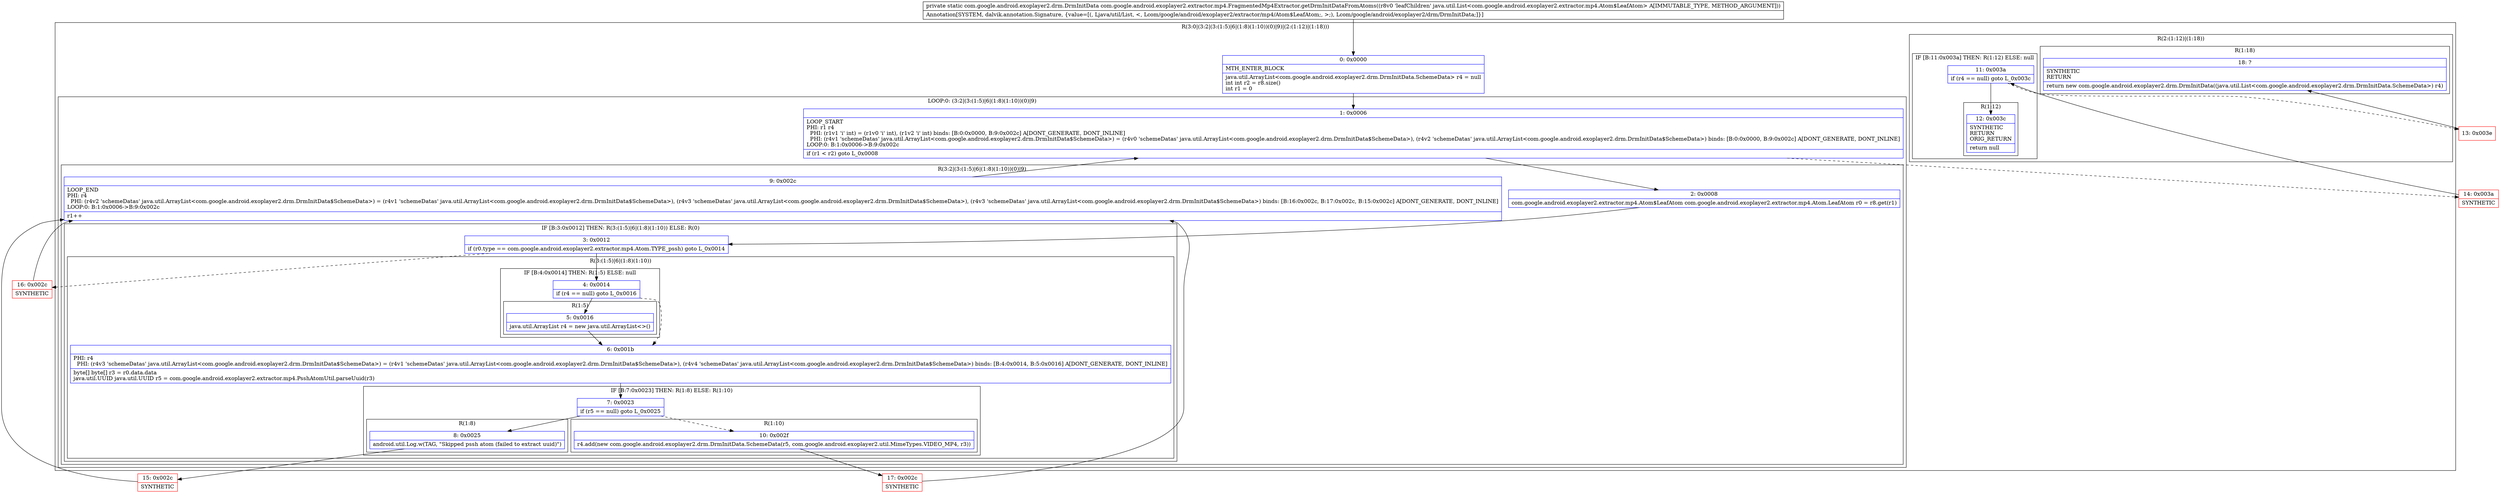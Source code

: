 digraph "CFG forcom.google.android.exoplayer2.extractor.mp4.FragmentedMp4Extractor.getDrmInitDataFromAtoms(Ljava\/util\/List;)Lcom\/google\/android\/exoplayer2\/drm\/DrmInitData;" {
subgraph cluster_Region_285187374 {
label = "R(3:0|(3:2|(3:(1:5)|6|(1:8)(1:10))(0)|9)|(2:(1:12)|(1:18)))";
node [shape=record,color=blue];
Node_0 [shape=record,label="{0\:\ 0x0000|MTH_ENTER_BLOCK\l|java.util.ArrayList\<com.google.android.exoplayer2.drm.DrmInitData.SchemeData\> r4 = null\lint int r2 = r8.size()\lint r1 = 0\l}"];
subgraph cluster_LoopRegion_983612558 {
label = "LOOP:0: (3:2|(3:(1:5)|6|(1:8)(1:10))(0)|9)";
node [shape=record,color=blue];
Node_1 [shape=record,label="{1\:\ 0x0006|LOOP_START\lPHI: r1 r4 \l  PHI: (r1v1 'i' int) = (r1v0 'i' int), (r1v2 'i' int) binds: [B:0:0x0000, B:9:0x002c] A[DONT_GENERATE, DONT_INLINE]\l  PHI: (r4v1 'schemeDatas' java.util.ArrayList\<com.google.android.exoplayer2.drm.DrmInitData$SchemeData\>) = (r4v0 'schemeDatas' java.util.ArrayList\<com.google.android.exoplayer2.drm.DrmInitData$SchemeData\>), (r4v2 'schemeDatas' java.util.ArrayList\<com.google.android.exoplayer2.drm.DrmInitData$SchemeData\>) binds: [B:0:0x0000, B:9:0x002c] A[DONT_GENERATE, DONT_INLINE]\lLOOP:0: B:1:0x0006\-\>B:9:0x002c\l|if (r1 \< r2) goto L_0x0008\l}"];
subgraph cluster_Region_1610436715 {
label = "R(3:2|(3:(1:5)|6|(1:8)(1:10))(0)|9)";
node [shape=record,color=blue];
Node_2 [shape=record,label="{2\:\ 0x0008|com.google.android.exoplayer2.extractor.mp4.Atom$LeafAtom com.google.android.exoplayer2.extractor.mp4.Atom.LeafAtom r0 = r8.get(r1)\l}"];
subgraph cluster_IfRegion_29402974 {
label = "IF [B:3:0x0012] THEN: R(3:(1:5)|6|(1:8)(1:10)) ELSE: R(0)";
node [shape=record,color=blue];
Node_3 [shape=record,label="{3\:\ 0x0012|if (r0.type == com.google.android.exoplayer2.extractor.mp4.Atom.TYPE_pssh) goto L_0x0014\l}"];
subgraph cluster_Region_1208955828 {
label = "R(3:(1:5)|6|(1:8)(1:10))";
node [shape=record,color=blue];
subgraph cluster_IfRegion_1866662028 {
label = "IF [B:4:0x0014] THEN: R(1:5) ELSE: null";
node [shape=record,color=blue];
Node_4 [shape=record,label="{4\:\ 0x0014|if (r4 == null) goto L_0x0016\l}"];
subgraph cluster_Region_1947553886 {
label = "R(1:5)";
node [shape=record,color=blue];
Node_5 [shape=record,label="{5\:\ 0x0016|java.util.ArrayList r4 = new java.util.ArrayList\<\>()\l}"];
}
}
Node_6 [shape=record,label="{6\:\ 0x001b|PHI: r4 \l  PHI: (r4v3 'schemeDatas' java.util.ArrayList\<com.google.android.exoplayer2.drm.DrmInitData$SchemeData\>) = (r4v1 'schemeDatas' java.util.ArrayList\<com.google.android.exoplayer2.drm.DrmInitData$SchemeData\>), (r4v4 'schemeDatas' java.util.ArrayList\<com.google.android.exoplayer2.drm.DrmInitData$SchemeData\>) binds: [B:4:0x0014, B:5:0x0016] A[DONT_GENERATE, DONT_INLINE]\l|byte[] byte[] r3 = r0.data.data\ljava.util.UUID java.util.UUID r5 = com.google.android.exoplayer2.extractor.mp4.PsshAtomUtil.parseUuid(r3)\l}"];
subgraph cluster_IfRegion_2012521207 {
label = "IF [B:7:0x0023] THEN: R(1:8) ELSE: R(1:10)";
node [shape=record,color=blue];
Node_7 [shape=record,label="{7\:\ 0x0023|if (r5 == null) goto L_0x0025\l}"];
subgraph cluster_Region_1268314486 {
label = "R(1:8)";
node [shape=record,color=blue];
Node_8 [shape=record,label="{8\:\ 0x0025|android.util.Log.w(TAG, \"Skipped pssh atom (failed to extract uuid)\")\l}"];
}
subgraph cluster_Region_1301316304 {
label = "R(1:10)";
node [shape=record,color=blue];
Node_10 [shape=record,label="{10\:\ 0x002f|r4.add(new com.google.android.exoplayer2.drm.DrmInitData.SchemeData(r5, com.google.android.exoplayer2.util.MimeTypes.VIDEO_MP4, r3))\l}"];
}
}
}
subgraph cluster_Region_1269751020 {
label = "R(0)";
node [shape=record,color=blue];
}
}
Node_9 [shape=record,label="{9\:\ 0x002c|LOOP_END\lPHI: r4 \l  PHI: (r4v2 'schemeDatas' java.util.ArrayList\<com.google.android.exoplayer2.drm.DrmInitData$SchemeData\>) = (r4v1 'schemeDatas' java.util.ArrayList\<com.google.android.exoplayer2.drm.DrmInitData$SchemeData\>), (r4v3 'schemeDatas' java.util.ArrayList\<com.google.android.exoplayer2.drm.DrmInitData$SchemeData\>), (r4v3 'schemeDatas' java.util.ArrayList\<com.google.android.exoplayer2.drm.DrmInitData$SchemeData\>) binds: [B:16:0x002c, B:17:0x002c, B:15:0x002c] A[DONT_GENERATE, DONT_INLINE]\lLOOP:0: B:1:0x0006\-\>B:9:0x002c\l|r1++\l}"];
}
}
subgraph cluster_Region_1884874358 {
label = "R(2:(1:12)|(1:18))";
node [shape=record,color=blue];
subgraph cluster_IfRegion_2141410162 {
label = "IF [B:11:0x003a] THEN: R(1:12) ELSE: null";
node [shape=record,color=blue];
Node_11 [shape=record,label="{11\:\ 0x003a|if (r4 == null) goto L_0x003c\l}"];
subgraph cluster_Region_1593533490 {
label = "R(1:12)";
node [shape=record,color=blue];
Node_12 [shape=record,label="{12\:\ 0x003c|SYNTHETIC\lRETURN\lORIG_RETURN\l|return null\l}"];
}
}
subgraph cluster_Region_324642629 {
label = "R(1:18)";
node [shape=record,color=blue];
Node_18 [shape=record,label="{18\:\ ?|SYNTHETIC\lRETURN\l|return new com.google.android.exoplayer2.drm.DrmInitData((java.util.List\<com.google.android.exoplayer2.drm.DrmInitData.SchemeData\>) r4)\l}"];
}
}
}
Node_13 [shape=record,color=red,label="{13\:\ 0x003e}"];
Node_14 [shape=record,color=red,label="{14\:\ 0x003a|SYNTHETIC\l}"];
Node_15 [shape=record,color=red,label="{15\:\ 0x002c|SYNTHETIC\l}"];
Node_16 [shape=record,color=red,label="{16\:\ 0x002c|SYNTHETIC\l}"];
Node_17 [shape=record,color=red,label="{17\:\ 0x002c|SYNTHETIC\l}"];
MethodNode[shape=record,label="{private static com.google.android.exoplayer2.drm.DrmInitData com.google.android.exoplayer2.extractor.mp4.FragmentedMp4Extractor.getDrmInitDataFromAtoms((r8v0 'leafChildren' java.util.List\<com.google.android.exoplayer2.extractor.mp4.Atom$LeafAtom\> A[IMMUTABLE_TYPE, METHOD_ARGUMENT]))  | Annotation[SYSTEM, dalvik.annotation.Signature, \{value=[(, Ljava\/util\/List, \<, Lcom\/google\/android\/exoplayer2\/extractor\/mp4\/Atom$LeafAtom;, \>;), Lcom\/google\/android\/exoplayer2\/drm\/DrmInitData;]\}]\l}"];
MethodNode -> Node_0;
Node_0 -> Node_1;
Node_1 -> Node_2;
Node_1 -> Node_14[style=dashed];
Node_2 -> Node_3;
Node_3 -> Node_4;
Node_3 -> Node_16[style=dashed];
Node_4 -> Node_5;
Node_4 -> Node_6[style=dashed];
Node_5 -> Node_6;
Node_6 -> Node_7;
Node_7 -> Node_8;
Node_7 -> Node_10[style=dashed];
Node_8 -> Node_15;
Node_10 -> Node_17;
Node_9 -> Node_1;
Node_11 -> Node_12;
Node_11 -> Node_13[style=dashed];
Node_13 -> Node_18;
Node_14 -> Node_11;
Node_15 -> Node_9;
Node_16 -> Node_9;
Node_17 -> Node_9;
}

